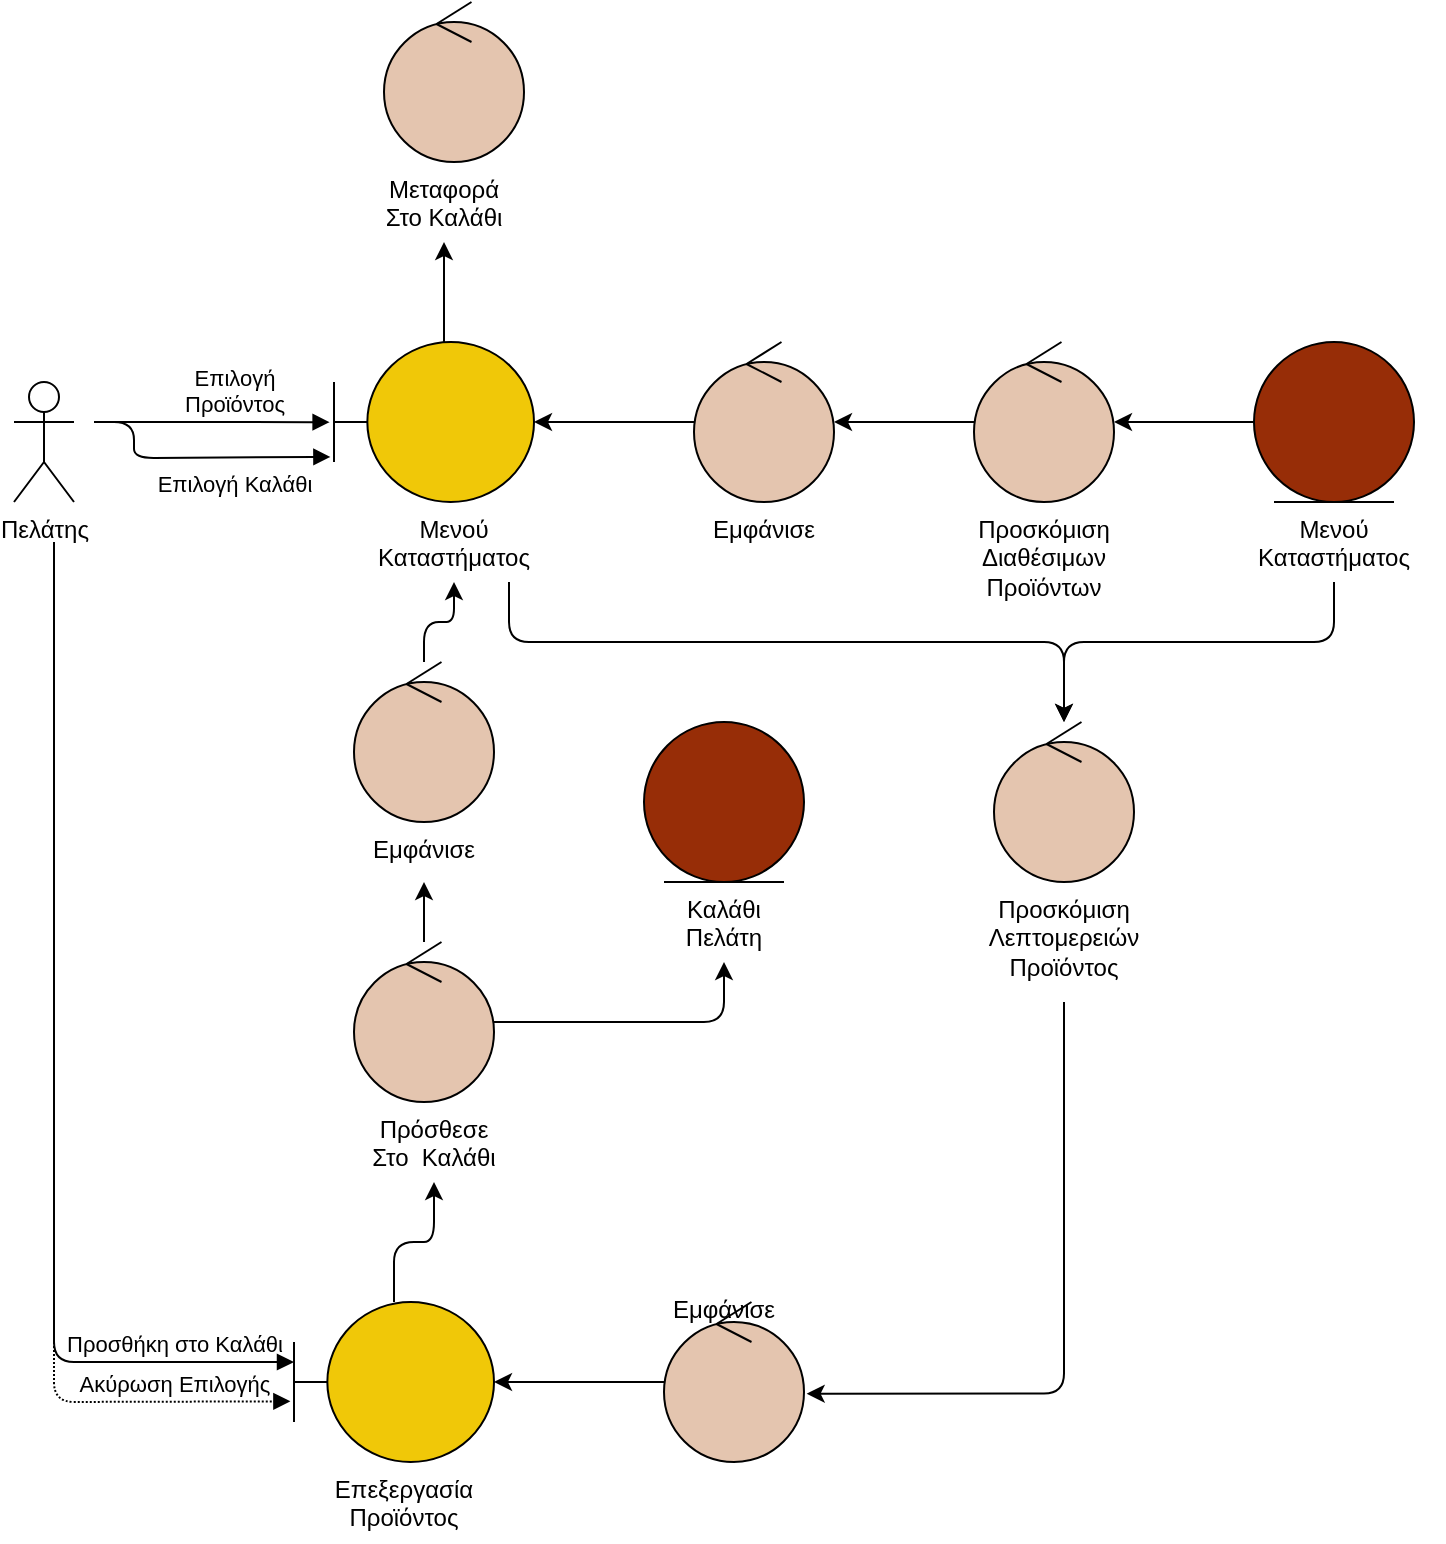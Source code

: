 <mxfile version="18.0.4"><diagram id="_NEF_zK0TXl3RWh3A6Ux" name="Page-1"><mxGraphModel dx="1422" dy="702" grid="1" gridSize="10" guides="1" tooltips="1" connect="1" arrows="1" fold="1" page="1" pageScale="1" pageWidth="850" pageHeight="1100" math="0" shadow="0"><root><mxCell id="0"/><mxCell id="1" parent="0"/><mxCell id="yRpr_T_wv2EPDv5CnhPb-42" style="edgeStyle=orthogonalEdgeStyle;rounded=0;orthogonalLoop=1;jettySize=auto;html=1;" edge="1" parent="1" source="yRpr_T_wv2EPDv5CnhPb-43" target="yRpr_T_wv2EPDv5CnhPb-45"><mxGeometry relative="1" as="geometry"/></mxCell><mxCell id="yRpr_T_wv2EPDv5CnhPb-43" value="" style="ellipse;shape=umlControl;whiteSpace=wrap;html=1;fillColor=#E4C5AF;" vertex="1" parent="1"><mxGeometry x="550" y="450" width="70" height="80" as="geometry"/></mxCell><mxCell id="yRpr_T_wv2EPDv5CnhPb-44" style="edgeStyle=orthogonalEdgeStyle;rounded=1;orthogonalLoop=1;jettySize=auto;html=1;exitX=0.75;exitY=1;exitDx=0;exitDy=0;" edge="1" parent="1" source="yRpr_T_wv2EPDv5CnhPb-68" target="yRpr_T_wv2EPDv5CnhPb-56"><mxGeometry relative="1" as="geometry"><Array as="points"><mxPoint x="458" y="600"/><mxPoint x="735" y="600"/></Array></mxGeometry></mxCell><mxCell id="yRpr_T_wv2EPDv5CnhPb-45" value="" style="shape=umlBoundary;whiteSpace=wrap;html=1;fillColor=#F0C808;" vertex="1" parent="1"><mxGeometry x="370" y="450" width="100" height="80" as="geometry"/></mxCell><mxCell id="yRpr_T_wv2EPDv5CnhPb-46" value="Επιλογή &lt;br&gt;Προϊόντος" style="html=1;verticalAlign=bottom;endArrow=block;rounded=0;entryX=-0.022;entryY=0.501;entryDx=0;entryDy=0;entryPerimeter=0;labelBackgroundColor=none;" edge="1" parent="1" target="yRpr_T_wv2EPDv5CnhPb-45"><mxGeometry x="0.189" width="80" relative="1" as="geometry"><mxPoint x="250" y="490" as="sourcePoint"/><mxPoint x="550" y="390" as="targetPoint"/><Array as="points"><mxPoint x="250" y="490"/></Array><mxPoint as="offset"/></mxGeometry></mxCell><mxCell id="yRpr_T_wv2EPDv5CnhPb-47" style="edgeStyle=orthogonalEdgeStyle;rounded=0;orthogonalLoop=1;jettySize=auto;html=1;" edge="1" parent="1" source="yRpr_T_wv2EPDv5CnhPb-48" target="yRpr_T_wv2EPDv5CnhPb-43"><mxGeometry relative="1" as="geometry"/></mxCell><mxCell id="yRpr_T_wv2EPDv5CnhPb-48" value="" style="ellipse;shape=umlControl;whiteSpace=wrap;html=1;fillColor=#E4C5AF;" vertex="1" parent="1"><mxGeometry x="690" y="450" width="70" height="80" as="geometry"/></mxCell><mxCell id="yRpr_T_wv2EPDv5CnhPb-50" style="edgeStyle=orthogonalEdgeStyle;rounded=0;orthogonalLoop=1;jettySize=auto;html=1;" edge="1" parent="1" source="yRpr_T_wv2EPDv5CnhPb-45" target="yRpr_T_wv2EPDv5CnhPb-73"><mxGeometry relative="1" as="geometry"><mxPoint x="425" y="250" as="sourcePoint"/><mxPoint x="425" y="410" as="targetPoint"/><Array as="points"><mxPoint x="425" y="440"/><mxPoint x="425" y="440"/></Array></mxGeometry></mxCell><mxCell id="yRpr_T_wv2EPDv5CnhPb-80" style="edgeStyle=orthogonalEdgeStyle;rounded=1;orthogonalLoop=1;jettySize=auto;html=1;entryX=0.5;entryY=1;entryDx=0;entryDy=0;" edge="1" parent="1" source="yRpr_T_wv2EPDv5CnhPb-51" target="yRpr_T_wv2EPDv5CnhPb-78"><mxGeometry relative="1" as="geometry"><Array as="points"><mxPoint x="400" y="900"/><mxPoint x="420" y="900"/></Array></mxGeometry></mxCell><mxCell id="yRpr_T_wv2EPDv5CnhPb-51" value="" style="shape=umlBoundary;whiteSpace=wrap;html=1;fillColor=#F0C808;" vertex="1" parent="1"><mxGeometry x="350" y="930" width="100" height="80" as="geometry"/></mxCell><mxCell id="yRpr_T_wv2EPDv5CnhPb-52" style="edgeStyle=orthogonalEdgeStyle;rounded=0;orthogonalLoop=1;jettySize=auto;html=1;" edge="1" parent="1" source="yRpr_T_wv2EPDv5CnhPb-54" target="yRpr_T_wv2EPDv5CnhPb-48"><mxGeometry relative="1" as="geometry"/></mxCell><mxCell id="yRpr_T_wv2EPDv5CnhPb-53" style="edgeStyle=orthogonalEdgeStyle;rounded=1;orthogonalLoop=1;jettySize=auto;html=1;exitX=0.5;exitY=1;exitDx=0;exitDy=0;" edge="1" parent="1" source="yRpr_T_wv2EPDv5CnhPb-67" target="yRpr_T_wv2EPDv5CnhPb-56"><mxGeometry relative="1" as="geometry"><mxPoint x="870" y="620" as="targetPoint"/><Array as="points"><mxPoint x="870" y="600"/><mxPoint x="735" y="600"/></Array></mxGeometry></mxCell><mxCell id="yRpr_T_wv2EPDv5CnhPb-54" value="" style="ellipse;shape=umlEntity;whiteSpace=wrap;html=1;fillColor=#972D07;" vertex="1" parent="1"><mxGeometry x="830" y="450" width="80" height="80" as="geometry"/></mxCell><mxCell id="yRpr_T_wv2EPDv5CnhPb-55" style="edgeStyle=orthogonalEdgeStyle;rounded=1;orthogonalLoop=1;jettySize=auto;html=1;entryX=1.019;entryY=0.573;entryDx=0;entryDy=0;entryPerimeter=0;" edge="1" parent="1" source="yRpr_T_wv2EPDv5CnhPb-69" target="yRpr_T_wv2EPDv5CnhPb-58"><mxGeometry relative="1" as="geometry"><mxPoint x="725" y="880" as="targetPoint"/><Array as="points"><mxPoint x="735" y="976"/></Array><mxPoint x="725" y="850" as="sourcePoint"/></mxGeometry></mxCell><mxCell id="yRpr_T_wv2EPDv5CnhPb-56" value="" style="ellipse;shape=umlControl;whiteSpace=wrap;html=1;fillColor=#E4C5AF;" vertex="1" parent="1"><mxGeometry x="700" y="640" width="70" height="80" as="geometry"/></mxCell><mxCell id="yRpr_T_wv2EPDv5CnhPb-57" style="edgeStyle=orthogonalEdgeStyle;rounded=0;orthogonalLoop=1;jettySize=auto;html=1;" edge="1" parent="1" source="yRpr_T_wv2EPDv5CnhPb-58" target="yRpr_T_wv2EPDv5CnhPb-51"><mxGeometry relative="1" as="geometry"/></mxCell><mxCell id="yRpr_T_wv2EPDv5CnhPb-58" value="" style="ellipse;shape=umlControl;whiteSpace=wrap;html=1;fillColor=#E4C5AF;" vertex="1" parent="1"><mxGeometry x="535" y="930" width="70" height="80" as="geometry"/></mxCell><mxCell id="yRpr_T_wv2EPDv5CnhPb-59" value="Προσθήκη στο Καλάθι" style="html=1;verticalAlign=bottom;endArrow=block;rounded=1;entryX=0;entryY=0.375;entryDx=0;entryDy=0;entryPerimeter=0;align=center;labelBackgroundColor=none;" edge="1" parent="1" target="yRpr_T_wv2EPDv5CnhPb-51"><mxGeometry x="0.774" width="80" relative="1" as="geometry"><mxPoint x="230" y="550" as="sourcePoint"/><mxPoint x="260" y="610" as="targetPoint"/><Array as="points"><mxPoint x="230" y="960"/></Array><mxPoint as="offset"/></mxGeometry></mxCell><mxCell id="yRpr_T_wv2EPDv5CnhPb-60" style="edgeStyle=orthogonalEdgeStyle;rounded=1;orthogonalLoop=1;jettySize=auto;html=1;" edge="1" parent="1" source="yRpr_T_wv2EPDv5CnhPb-61" target="yRpr_T_wv2EPDv5CnhPb-68"><mxGeometry relative="1" as="geometry"><mxPoint x="425" y="560" as="targetPoint"/><Array as="points"/></mxGeometry></mxCell><mxCell id="yRpr_T_wv2EPDv5CnhPb-61" value="" style="ellipse;shape=umlControl;whiteSpace=wrap;html=1;fillColor=#E4C5AF;" vertex="1" parent="1"><mxGeometry x="380" y="610" width="70" height="80" as="geometry"/></mxCell><mxCell id="yRpr_T_wv2EPDv5CnhPb-62" value="Επιλογή Καλάθι" style="html=1;verticalAlign=bottom;endArrow=block;rounded=1;fillColor=#008a00;strokeColor=#000000;align=center;labelBackgroundColor=none;entryX=-0.018;entryY=0.718;entryDx=0;entryDy=0;entryPerimeter=0;" edge="1" parent="1" target="yRpr_T_wv2EPDv5CnhPb-45"><mxGeometry x="0.29" y="-22" width="80" relative="1" as="geometry"><mxPoint x="250" y="490" as="sourcePoint"/><mxPoint x="370" y="570" as="targetPoint"/><Array as="points"><mxPoint x="270" y="490"/><mxPoint x="270" y="508"/></Array><mxPoint as="offset"/></mxGeometry></mxCell><mxCell id="yRpr_T_wv2EPDv5CnhPb-63" value="" style="ellipse;shape=umlControl;whiteSpace=wrap;html=1;fillColor=#E4C5AF;fontColor=#ffffff;strokeColor=#000000;" vertex="1" parent="1"><mxGeometry x="395" y="280" width="70" height="80" as="geometry"/></mxCell><mxCell id="yRpr_T_wv2EPDv5CnhPb-64" value="Πελάτης" style="shape=umlActor;verticalLabelPosition=bottom;verticalAlign=top;html=1;outlineConnect=0;" vertex="1" parent="1"><mxGeometry x="210" y="470" width="30" height="60" as="geometry"/></mxCell><mxCell id="yRpr_T_wv2EPDv5CnhPb-65" value="&lt;meta charset=&quot;utf-8&quot;&gt;&lt;span style=&quot;color: rgb(0, 0, 0); font-family: helvetica; font-size: 12px; font-style: normal; font-weight: 400; letter-spacing: normal; text-indent: 0px; text-transform: none; word-spacing: 0px; display: inline; float: none;&quot;&gt;Προσκόμιση&lt;/span&gt;&lt;br style=&quot;color: rgb(0, 0, 0); font-family: helvetica; font-size: 12px; font-style: normal; font-weight: 400; letter-spacing: normal; text-indent: 0px; text-transform: none; word-spacing: 0px;&quot;&gt;&lt;span style=&quot;color: rgb(0, 0, 0); font-family: helvetica; font-size: 12px; font-style: normal; font-weight: 400; letter-spacing: normal; text-indent: 0px; text-transform: none; word-spacing: 0px; display: inline; float: none;&quot;&gt;Διαθέσιμων&lt;/span&gt;&lt;br style=&quot;color: rgb(0, 0, 0); font-family: helvetica; font-size: 12px; font-style: normal; font-weight: 400; letter-spacing: normal; text-indent: 0px; text-transform: none; word-spacing: 0px;&quot;&gt;&lt;span style=&quot;color: rgb(0, 0, 0); font-family: helvetica; font-size: 12px; font-style: normal; font-weight: 400; letter-spacing: normal; text-indent: 0px; text-transform: none; word-spacing: 0px; display: inline; float: none;&quot;&gt;Προϊόντων&lt;/span&gt;" style="text;whiteSpace=wrap;html=1;align=center;labelBackgroundColor=none;" vertex="1" parent="1"><mxGeometry x="675" y="530" width="100" height="60" as="geometry"/></mxCell><mxCell id="yRpr_T_wv2EPDv5CnhPb-66" value="&lt;meta charset=&quot;utf-8&quot;&gt;&lt;span style=&quot;color: rgb(0, 0, 0); font-family: helvetica; font-size: 12px; font-style: normal; font-weight: 400; letter-spacing: normal; text-indent: 0px; text-transform: none; word-spacing: 0px; display: inline; float: none;&quot;&gt;Εμφάνισε&lt;/span&gt;" style="text;whiteSpace=wrap;html=1;align=center;labelBackgroundColor=none;" vertex="1" parent="1"><mxGeometry x="545" y="530" width="80" height="30" as="geometry"/></mxCell><mxCell id="yRpr_T_wv2EPDv5CnhPb-67" value="&lt;meta charset=&quot;utf-8&quot;&gt;&lt;span style=&quot;color: rgb(0, 0, 0); font-family: helvetica; font-size: 12px; font-style: normal; font-weight: 400; letter-spacing: normal; text-indent: 0px; text-transform: none; word-spacing: 0px; display: inline; float: none;&quot;&gt;Μενού&lt;/span&gt;&lt;br style=&quot;color: rgb(0, 0, 0); font-family: helvetica; font-size: 12px; font-style: normal; font-weight: 400; letter-spacing: normal; text-indent: 0px; text-transform: none; word-spacing: 0px;&quot;&gt;&lt;span style=&quot;color: rgb(0, 0, 0); font-family: helvetica; font-size: 12px; font-style: normal; font-weight: 400; letter-spacing: normal; text-indent: 0px; text-transform: none; word-spacing: 0px; display: inline; float: none;&quot;&gt;Καταστήματος&lt;/span&gt;" style="text;whiteSpace=wrap;html=1;align=center;labelBackgroundColor=none;" vertex="1" parent="1"><mxGeometry x="815" y="530" width="110" height="40" as="geometry"/></mxCell><mxCell id="yRpr_T_wv2EPDv5CnhPb-68" value="&lt;meta charset=&quot;utf-8&quot;&gt;&lt;span style=&quot;color: rgb(0, 0, 0); font-family: helvetica; font-size: 12px; font-style: normal; font-weight: 400; letter-spacing: normal; text-indent: 0px; text-transform: none; word-spacing: 0px; display: inline; float: none;&quot;&gt;Μενού&lt;/span&gt;&lt;br style=&quot;color: rgb(0, 0, 0); font-family: helvetica; font-size: 12px; font-style: normal; font-weight: 400; letter-spacing: normal; text-indent: 0px; text-transform: none; word-spacing: 0px;&quot;&gt;&lt;span style=&quot;color: rgb(0, 0, 0); font-family: helvetica; font-size: 12px; font-style: normal; font-weight: 400; letter-spacing: normal; text-indent: 0px; text-transform: none; word-spacing: 0px; display: inline; float: none;&quot;&gt;Καταστήματος&lt;/span&gt;" style="text;whiteSpace=wrap;html=1;align=center;labelBackgroundColor=none;" vertex="1" parent="1"><mxGeometry x="375" y="530" width="110" height="40" as="geometry"/></mxCell><mxCell id="yRpr_T_wv2EPDv5CnhPb-69" value="&lt;meta charset=&quot;utf-8&quot;&gt;&lt;span style=&quot;color: rgb(0, 0, 0); font-family: helvetica; font-size: 12px; font-style: normal; font-weight: 400; letter-spacing: normal; text-indent: 0px; text-transform: none; word-spacing: 0px; display: inline; float: none;&quot;&gt;Προσκόμιση&lt;/span&gt;&lt;br style=&quot;color: rgb(0, 0, 0); font-family: helvetica; font-size: 12px; font-style: normal; font-weight: 400; letter-spacing: normal; text-indent: 0px; text-transform: none; word-spacing: 0px;&quot;&gt;&lt;span style=&quot;color: rgb(0, 0, 0); font-family: helvetica; font-size: 12px; font-style: normal; font-weight: 400; letter-spacing: normal; text-indent: 0px; text-transform: none; word-spacing: 0px; display: inline; float: none;&quot;&gt;Λεπτομερειών&lt;/span&gt;&lt;br style=&quot;color: rgb(0, 0, 0); font-family: helvetica; font-size: 12px; font-style: normal; font-weight: 400; letter-spacing: normal; text-indent: 0px; text-transform: none; word-spacing: 0px;&quot;&gt;&lt;span style=&quot;color: rgb(0, 0, 0); font-family: helvetica; font-size: 12px; font-style: normal; font-weight: 400; letter-spacing: normal; text-indent: 0px; text-transform: none; word-spacing: 0px; display: inline; float: none;&quot;&gt;Προϊόντος&lt;/span&gt;" style="text;whiteSpace=wrap;html=1;align=center;labelBackgroundColor=none;" vertex="1" parent="1"><mxGeometry x="680" y="720" width="110" height="60" as="geometry"/></mxCell><mxCell id="yRpr_T_wv2EPDv5CnhPb-70" value="&lt;meta charset=&quot;utf-8&quot;&gt;&lt;span style=&quot;color: rgb(0, 0, 0); font-family: helvetica; font-size: 12px; font-style: normal; font-weight: 400; letter-spacing: normal; text-indent: 0px; text-transform: none; word-spacing: 0px; display: inline; float: none;&quot;&gt;Εμφάνισε&lt;/span&gt;" style="text;whiteSpace=wrap;html=1;align=center;labelBackgroundColor=none;" vertex="1" parent="1"><mxGeometry x="525" y="920" width="80" height="30" as="geometry"/></mxCell><mxCell id="yRpr_T_wv2EPDv5CnhPb-71" value="&lt;meta charset=&quot;utf-8&quot;&gt;&lt;span style=&quot;color: rgb(0, 0, 0); font-family: helvetica; font-size: 12px; font-style: normal; font-weight: 400; letter-spacing: normal; text-indent: 0px; text-transform: none; word-spacing: 0px; display: inline; float: none;&quot;&gt;Επεξεργασία&lt;/span&gt;&lt;br style=&quot;color: rgb(0, 0, 0); font-family: helvetica; font-size: 12px; font-style: normal; font-weight: 400; letter-spacing: normal; text-indent: 0px; text-transform: none; word-spacing: 0px;&quot;&gt;&lt;span style=&quot;color: rgb(0, 0, 0); font-family: helvetica; font-size: 12px; font-style: normal; font-weight: 400; letter-spacing: normal; text-indent: 0px; text-transform: none; word-spacing: 0px; display: inline; float: none;&quot;&gt;Προϊόντος&lt;/span&gt;" style="text;whiteSpace=wrap;html=1;align=center;labelBackgroundColor=none;" vertex="1" parent="1"><mxGeometry x="355" y="1010" width="100" height="40" as="geometry"/></mxCell><mxCell id="yRpr_T_wv2EPDv5CnhPb-72" value="&lt;meta charset=&quot;utf-8&quot;&gt;&lt;span style=&quot;color: rgb(0, 0, 0); font-family: helvetica; font-size: 12px; font-style: normal; font-weight: 400; letter-spacing: normal; text-indent: 0px; text-transform: none; word-spacing: 0px; display: inline; float: none;&quot;&gt;Εμφάνισε&lt;/span&gt;" style="text;whiteSpace=wrap;html=1;align=center;labelBackgroundColor=none;" vertex="1" parent="1"><mxGeometry x="375" y="690" width="80" height="30" as="geometry"/></mxCell><mxCell id="yRpr_T_wv2EPDv5CnhPb-73" value="&lt;span style=&quot;font-family: &amp;#34;helvetica&amp;#34; ; font-size: 12px ; font-style: normal ; font-weight: 400 ; letter-spacing: normal ; text-indent: 0px ; text-transform: none ; word-spacing: 0px ; display: inline ; float: none&quot;&gt;Μεταφορά&lt;/span&gt;&lt;br style=&quot;font-family: &amp;#34;helvetica&amp;#34; ; font-size: 12px ; font-style: normal ; font-weight: 400 ; letter-spacing: normal ; text-indent: 0px ; text-transform: none ; word-spacing: 0px&quot;&gt;&lt;span style=&quot;font-family: &amp;#34;helvetica&amp;#34; ; font-size: 12px ; font-style: normal ; font-weight: 400 ; letter-spacing: normal ; text-indent: 0px ; text-transform: none ; word-spacing: 0px ; display: inline ; float: none&quot;&gt;Στο&amp;nbsp;&lt;/span&gt;&lt;span style=&quot;font-family: &amp;#34;helvetica&amp;#34; ; font-size: 12px ; font-style: normal ; font-weight: 400 ; letter-spacing: normal ; text-indent: 0px ; text-transform: none ; word-spacing: 0px ; display: inline ; float: none&quot;&gt;Καλάθι&lt;/span&gt;" style="text;whiteSpace=wrap;html=1;fontColor=#000000;labelBackgroundColor=none;align=center;" vertex="1" parent="1"><mxGeometry x="380" y="360" width="90" height="40" as="geometry"/></mxCell><mxCell id="yRpr_T_wv2EPDv5CnhPb-74" value="Ακύρωση Επιλογής" style="html=1;verticalAlign=bottom;endArrow=block;rounded=1;entryX=-0.018;entryY=0.621;entryDx=0;entryDy=0;entryPerimeter=0;align=center;labelBackgroundColor=none;dashed=1;dashPattern=1 1;" edge="1" parent="1" target="yRpr_T_wv2EPDv5CnhPb-51"><mxGeometry x="0.784" width="80" relative="1" as="geometry"><mxPoint x="230" y="560" as="sourcePoint"/><mxPoint x="370" y="820" as="targetPoint"/><Array as="points"><mxPoint x="230" y="980"/></Array><mxPoint as="offset"/></mxGeometry></mxCell><mxCell id="yRpr_T_wv2EPDv5CnhPb-75" value="" style="ellipse;shape=umlEntity;whiteSpace=wrap;html=1;fillColor=#972D07;" vertex="1" parent="1"><mxGeometry x="525" y="640" width="80" height="80" as="geometry"/></mxCell><mxCell id="yRpr_T_wv2EPDv5CnhPb-76" value="&lt;font face=&quot;helvetica&quot;&gt;Καλάθι&lt;br&gt;Πελάτη&lt;br&gt;&lt;/font&gt;" style="text;whiteSpace=wrap;html=1;align=center;labelBackgroundColor=none;" vertex="1" parent="1"><mxGeometry x="510" y="720" width="110" height="40" as="geometry"/></mxCell><mxCell id="yRpr_T_wv2EPDv5CnhPb-79" style="edgeStyle=orthogonalEdgeStyle;rounded=1;orthogonalLoop=1;jettySize=auto;html=1;entryX=0.5;entryY=1;entryDx=0;entryDy=0;" edge="1" parent="1" source="yRpr_T_wv2EPDv5CnhPb-77" target="yRpr_T_wv2EPDv5CnhPb-76"><mxGeometry relative="1" as="geometry"/></mxCell><mxCell id="yRpr_T_wv2EPDv5CnhPb-81" style="edgeStyle=orthogonalEdgeStyle;rounded=1;orthogonalLoop=1;jettySize=auto;html=1;" edge="1" parent="1" source="yRpr_T_wv2EPDv5CnhPb-77" target="yRpr_T_wv2EPDv5CnhPb-72"><mxGeometry relative="1" as="geometry"/></mxCell><mxCell id="yRpr_T_wv2EPDv5CnhPb-77" value="" style="ellipse;shape=umlControl;whiteSpace=wrap;html=1;fillColor=#E4C5AF;" vertex="1" parent="1"><mxGeometry x="380" y="750" width="70" height="80" as="geometry"/></mxCell><mxCell id="yRpr_T_wv2EPDv5CnhPb-78" value="&lt;span style=&quot;color: rgb(0, 0, 0); font-family: helvetica; font-size: 12px; font-style: normal; font-weight: 400; letter-spacing: normal; text-indent: 0px; text-transform: none; word-spacing: 0px; display: inline; float: none;&quot;&gt;Πρόσθεσε&lt;br&gt;Στο&amp;nbsp; Καλάθι&lt;br&gt;&lt;/span&gt;" style="text;whiteSpace=wrap;html=1;align=center;labelBackgroundColor=none;" vertex="1" parent="1"><mxGeometry x="380" y="830" width="80" height="40" as="geometry"/></mxCell></root></mxGraphModel></diagram></mxfile>

